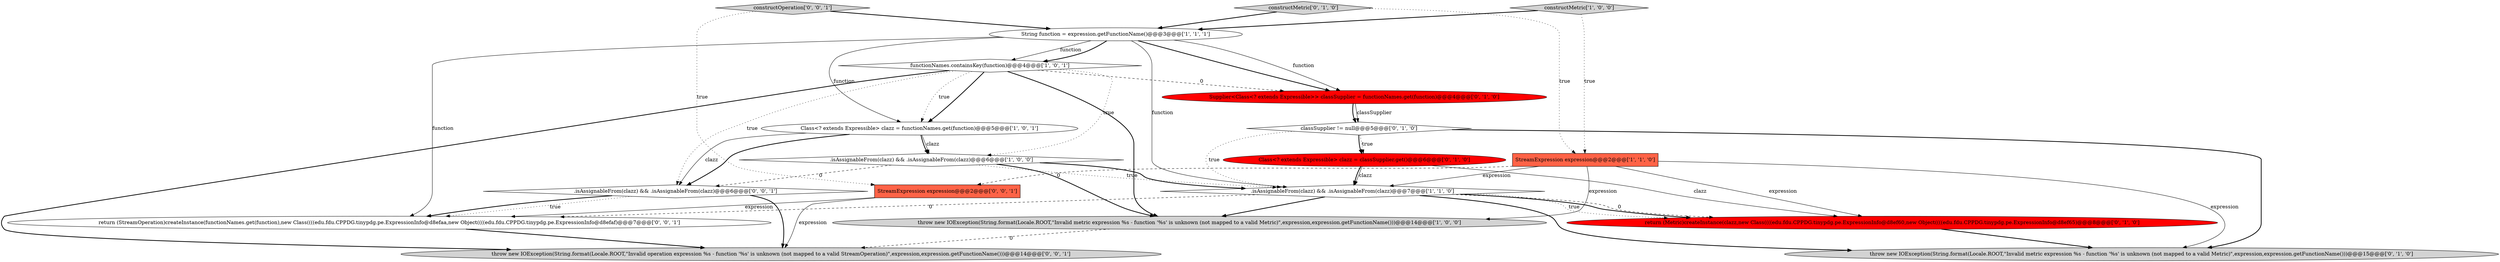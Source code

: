 digraph {
3 [style = filled, label = "String function = expression.getFunctionName()@@@3@@@['1', '1', '1']", fillcolor = white, shape = ellipse image = "AAA0AAABBB1BBB"];
5 [style = filled, label = "StreamExpression expression@@@2@@@['1', '1', '0']", fillcolor = tomato, shape = box image = "AAA0AAABBB1BBB"];
13 [style = filled, label = "classSupplier != null@@@5@@@['0', '1', '0']", fillcolor = white, shape = diamond image = "AAA0AAABBB2BBB"];
15 [style = filled, label = "constructOperation['0', '0', '1']", fillcolor = lightgray, shape = diamond image = "AAA0AAABBB3BBB"];
17 [style = filled, label = "return (StreamOperation)createInstance(functionNames.get(function),new Class((((edu.fdu.CPPDG.tinypdg.pe.ExpressionInfo@d8efaa,new Object((((edu.fdu.CPPDG.tinypdg.pe.ExpressionInfo@d8efaf)@@@7@@@['0', '0', '1']", fillcolor = white, shape = ellipse image = "AAA0AAABBB3BBB"];
1 [style = filled, label = "functionNames.containsKey(function)@@@4@@@['1', '0', '1']", fillcolor = white, shape = diamond image = "AAA0AAABBB1BBB"];
8 [style = filled, label = "Class<? extends Expressible> clazz = classSupplier.get()@@@6@@@['0', '1', '0']", fillcolor = red, shape = ellipse image = "AAA1AAABBB2BBB"];
9 [style = filled, label = "Supplier<Class<? extends Expressible>> classSupplier = functionNames.get(function)@@@4@@@['0', '1', '0']", fillcolor = red, shape = ellipse image = "AAA1AAABBB2BBB"];
10 [style = filled, label = "throw new IOException(String.format(Locale.ROOT,\"Invalid metric expression %s - function '%s' is unknown (not mapped to a valid Metric)\",expression,expression.getFunctionName()))@@@15@@@['0', '1', '0']", fillcolor = lightgray, shape = ellipse image = "AAA0AAABBB2BBB"];
11 [style = filled, label = "return (Metric)createInstance(clazz,new Class((((edu.fdu.CPPDG.tinypdg.pe.ExpressionInfo@d8ef60,new Object((((edu.fdu.CPPDG.tinypdg.pe.ExpressionInfo@d8ef65)@@@8@@@['0', '1', '0']", fillcolor = red, shape = ellipse image = "AAA1AAABBB2BBB"];
4 [style = filled, label = "constructMetric['1', '0', '0']", fillcolor = lightgray, shape = diamond image = "AAA0AAABBB1BBB"];
6 [style = filled, label = "throw new IOException(String.format(Locale.ROOT,\"Invalid metric expression %s - function '%s' is unknown (not mapped to a valid Metric)\",expression,expression.getFunctionName()))@@@14@@@['1', '0', '0']", fillcolor = lightgray, shape = ellipse image = "AAA0AAABBB1BBB"];
7 [style = filled, label = "Class<? extends Expressible> clazz = functionNames.get(function)@@@5@@@['1', '0', '1']", fillcolor = white, shape = ellipse image = "AAA0AAABBB1BBB"];
12 [style = filled, label = "constructMetric['0', '1', '0']", fillcolor = lightgray, shape = diamond image = "AAA0AAABBB2BBB"];
14 [style = filled, label = "throw new IOException(String.format(Locale.ROOT,\"Invalid operation expression %s - function '%s' is unknown (not mapped to a valid StreamOperation)\",expression,expression.getFunctionName()))@@@14@@@['0', '0', '1']", fillcolor = lightgray, shape = ellipse image = "AAA0AAABBB3BBB"];
2 [style = filled, label = ".isAssignableFrom(clazz) && .isAssignableFrom(clazz)@@@6@@@['1', '0', '0']", fillcolor = white, shape = diamond image = "AAA0AAABBB1BBB"];
16 [style = filled, label = ".isAssignableFrom(clazz) && .isAssignableFrom(clazz)@@@6@@@['0', '0', '1']", fillcolor = white, shape = diamond image = "AAA0AAABBB3BBB"];
18 [style = filled, label = "StreamExpression expression@@@2@@@['0', '0', '1']", fillcolor = tomato, shape = box image = "AAA0AAABBB3BBB"];
0 [style = filled, label = ".isAssignableFrom(clazz) && .isAssignableFrom(clazz)@@@7@@@['1', '1', '0']", fillcolor = white, shape = diamond image = "AAA0AAABBB1BBB"];
3->7 [style = solid, label="function"];
3->1 [style = solid, label="function"];
13->10 [style = bold, label=""];
4->3 [style = bold, label=""];
4->5 [style = dotted, label="true"];
2->0 [style = dotted, label="true"];
3->1 [style = bold, label=""];
0->6 [style = bold, label=""];
3->0 [style = solid, label="function"];
2->6 [style = bold, label=""];
3->17 [style = solid, label="function"];
18->17 [style = solid, label="expression"];
16->17 [style = dotted, label="true"];
15->18 [style = dotted, label="true"];
0->11 [style = bold, label=""];
1->9 [style = dashed, label="0"];
0->11 [style = dashed, label="0"];
16->17 [style = bold, label=""];
6->14 [style = dashed, label="0"];
5->18 [style = dashed, label="0"];
15->3 [style = bold, label=""];
0->17 [style = dashed, label="0"];
1->7 [style = bold, label=""];
5->6 [style = solid, label="expression"];
3->9 [style = solid, label="function"];
1->7 [style = dotted, label="true"];
8->0 [style = bold, label=""];
3->9 [style = bold, label=""];
0->10 [style = bold, label=""];
2->0 [style = bold, label=""];
1->6 [style = bold, label=""];
5->0 [style = solid, label="expression"];
12->5 [style = dotted, label="true"];
17->14 [style = bold, label=""];
8->11 [style = solid, label="clazz"];
7->2 [style = bold, label=""];
11->10 [style = bold, label=""];
7->2 [style = solid, label="clazz"];
13->8 [style = dotted, label="true"];
7->16 [style = solid, label="clazz"];
13->0 [style = dotted, label="true"];
18->14 [style = solid, label="expression"];
7->16 [style = bold, label=""];
2->16 [style = dashed, label="0"];
5->10 [style = solid, label="expression"];
9->13 [style = bold, label=""];
16->14 [style = bold, label=""];
1->14 [style = bold, label=""];
1->16 [style = dotted, label="true"];
12->3 [style = bold, label=""];
13->8 [style = bold, label=""];
1->2 [style = dotted, label="true"];
0->11 [style = dotted, label="true"];
5->11 [style = solid, label="expression"];
9->13 [style = solid, label="classSupplier"];
8->0 [style = solid, label="clazz"];
}
